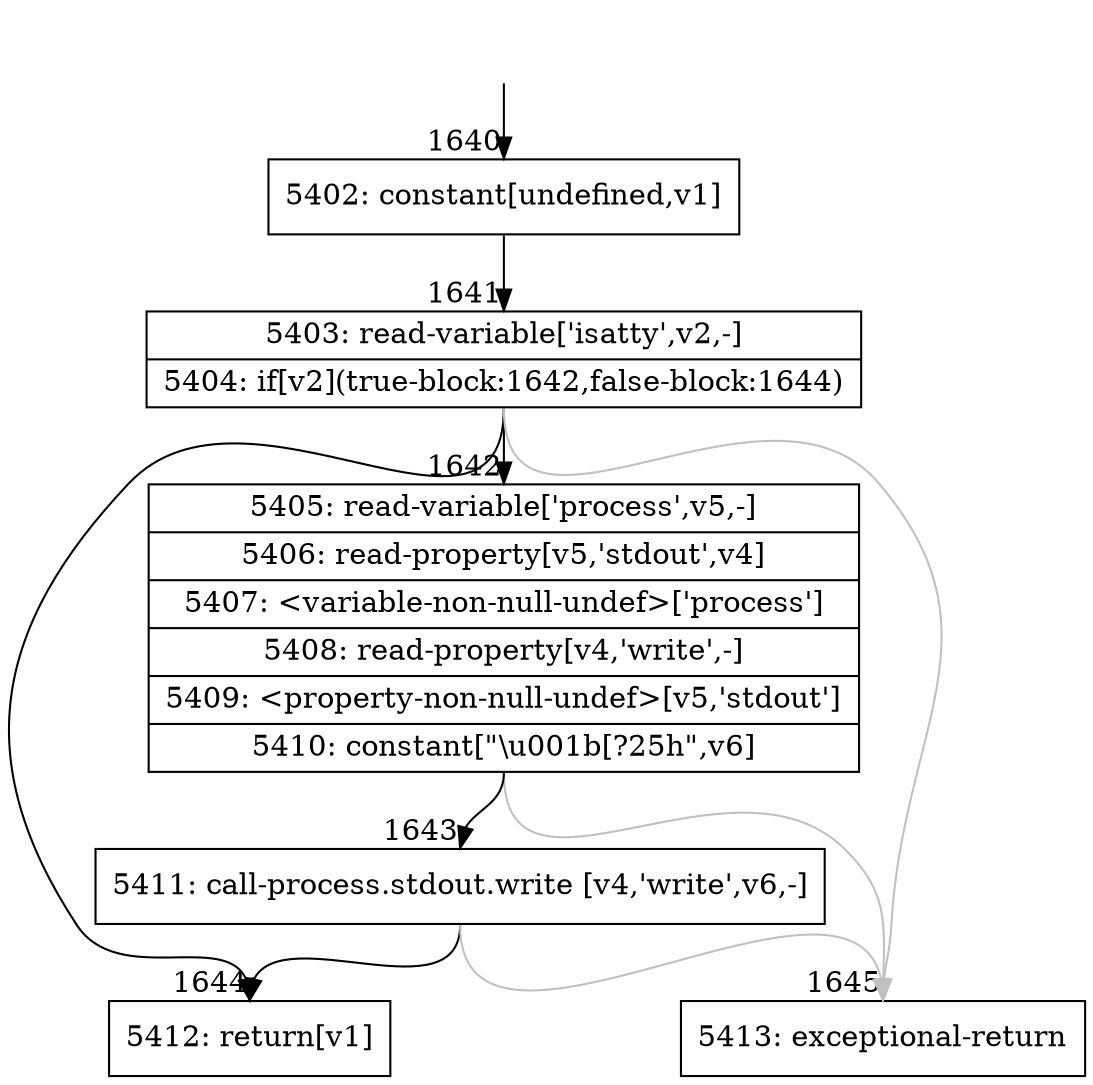 digraph {
rankdir="TD"
BB_entry154[shape=none,label=""];
BB_entry154 -> BB1640 [tailport=s, headport=n, headlabel="    1640"]
BB1640 [shape=record label="{5402: constant[undefined,v1]}" ] 
BB1640 -> BB1641 [tailport=s, headport=n, headlabel="      1641"]
BB1641 [shape=record label="{5403: read-variable['isatty',v2,-]|5404: if[v2](true-block:1642,false-block:1644)}" ] 
BB1641 -> BB1644 [tailport=s, headport=n, headlabel="      1644"]
BB1641 -> BB1642 [tailport=s, headport=n, headlabel="      1642"]
BB1641 -> BB1645 [tailport=s, headport=n, color=gray, headlabel="      1645"]
BB1642 [shape=record label="{5405: read-variable['process',v5,-]|5406: read-property[v5,'stdout',v4]|5407: \<variable-non-null-undef\>['process']|5408: read-property[v4,'write',-]|5409: \<property-non-null-undef\>[v5,'stdout']|5410: constant[\"\\u001b[?25h\",v6]}" ] 
BB1642 -> BB1643 [tailport=s, headport=n, headlabel="      1643"]
BB1642 -> BB1645 [tailport=s, headport=n, color=gray]
BB1643 [shape=record label="{5411: call-process.stdout.write [v4,'write',v6,-]}" ] 
BB1643 -> BB1644 [tailport=s, headport=n]
BB1643 -> BB1645 [tailport=s, headport=n, color=gray]
BB1644 [shape=record label="{5412: return[v1]}" ] 
BB1645 [shape=record label="{5413: exceptional-return}" ] 
//#$~ 2118
}
